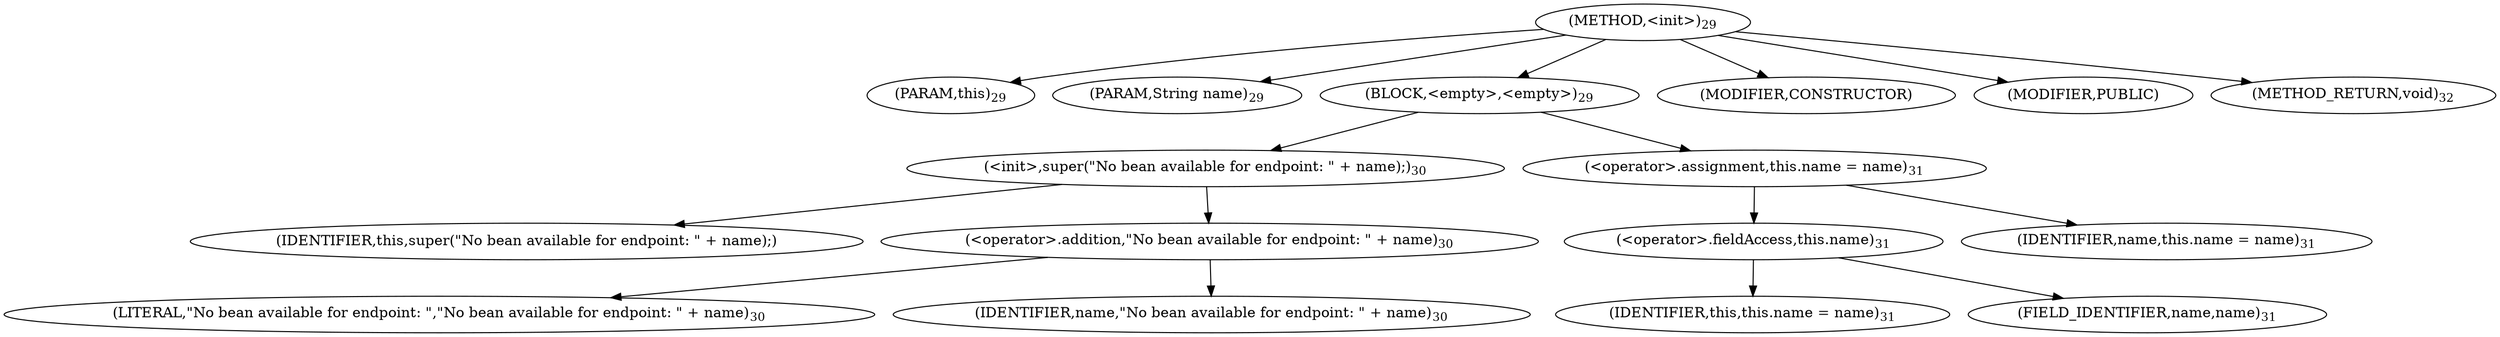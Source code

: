 digraph "&lt;init&gt;" {  
"11" [label = <(METHOD,&lt;init&gt;)<SUB>29</SUB>> ]
"4" [label = <(PARAM,this)<SUB>29</SUB>> ]
"12" [label = <(PARAM,String name)<SUB>29</SUB>> ]
"13" [label = <(BLOCK,&lt;empty&gt;,&lt;empty&gt;)<SUB>29</SUB>> ]
"14" [label = <(&lt;init&gt;,super(&quot;No bean available for endpoint: &quot; + name);)<SUB>30</SUB>> ]
"3" [label = <(IDENTIFIER,this,super(&quot;No bean available for endpoint: &quot; + name);)> ]
"15" [label = <(&lt;operator&gt;.addition,&quot;No bean available for endpoint: &quot; + name)<SUB>30</SUB>> ]
"16" [label = <(LITERAL,&quot;No bean available for endpoint: &quot;,&quot;No bean available for endpoint: &quot; + name)<SUB>30</SUB>> ]
"17" [label = <(IDENTIFIER,name,&quot;No bean available for endpoint: &quot; + name)<SUB>30</SUB>> ]
"18" [label = <(&lt;operator&gt;.assignment,this.name = name)<SUB>31</SUB>> ]
"19" [label = <(&lt;operator&gt;.fieldAccess,this.name)<SUB>31</SUB>> ]
"5" [label = <(IDENTIFIER,this,this.name = name)<SUB>31</SUB>> ]
"20" [label = <(FIELD_IDENTIFIER,name,name)<SUB>31</SUB>> ]
"21" [label = <(IDENTIFIER,name,this.name = name)<SUB>31</SUB>> ]
"22" [label = <(MODIFIER,CONSTRUCTOR)> ]
"23" [label = <(MODIFIER,PUBLIC)> ]
"24" [label = <(METHOD_RETURN,void)<SUB>32</SUB>> ]
  "11" -> "4" 
  "11" -> "12" 
  "11" -> "13" 
  "11" -> "22" 
  "11" -> "23" 
  "11" -> "24" 
  "13" -> "14" 
  "13" -> "18" 
  "14" -> "3" 
  "14" -> "15" 
  "15" -> "16" 
  "15" -> "17" 
  "18" -> "19" 
  "18" -> "21" 
  "19" -> "5" 
  "19" -> "20" 
}
